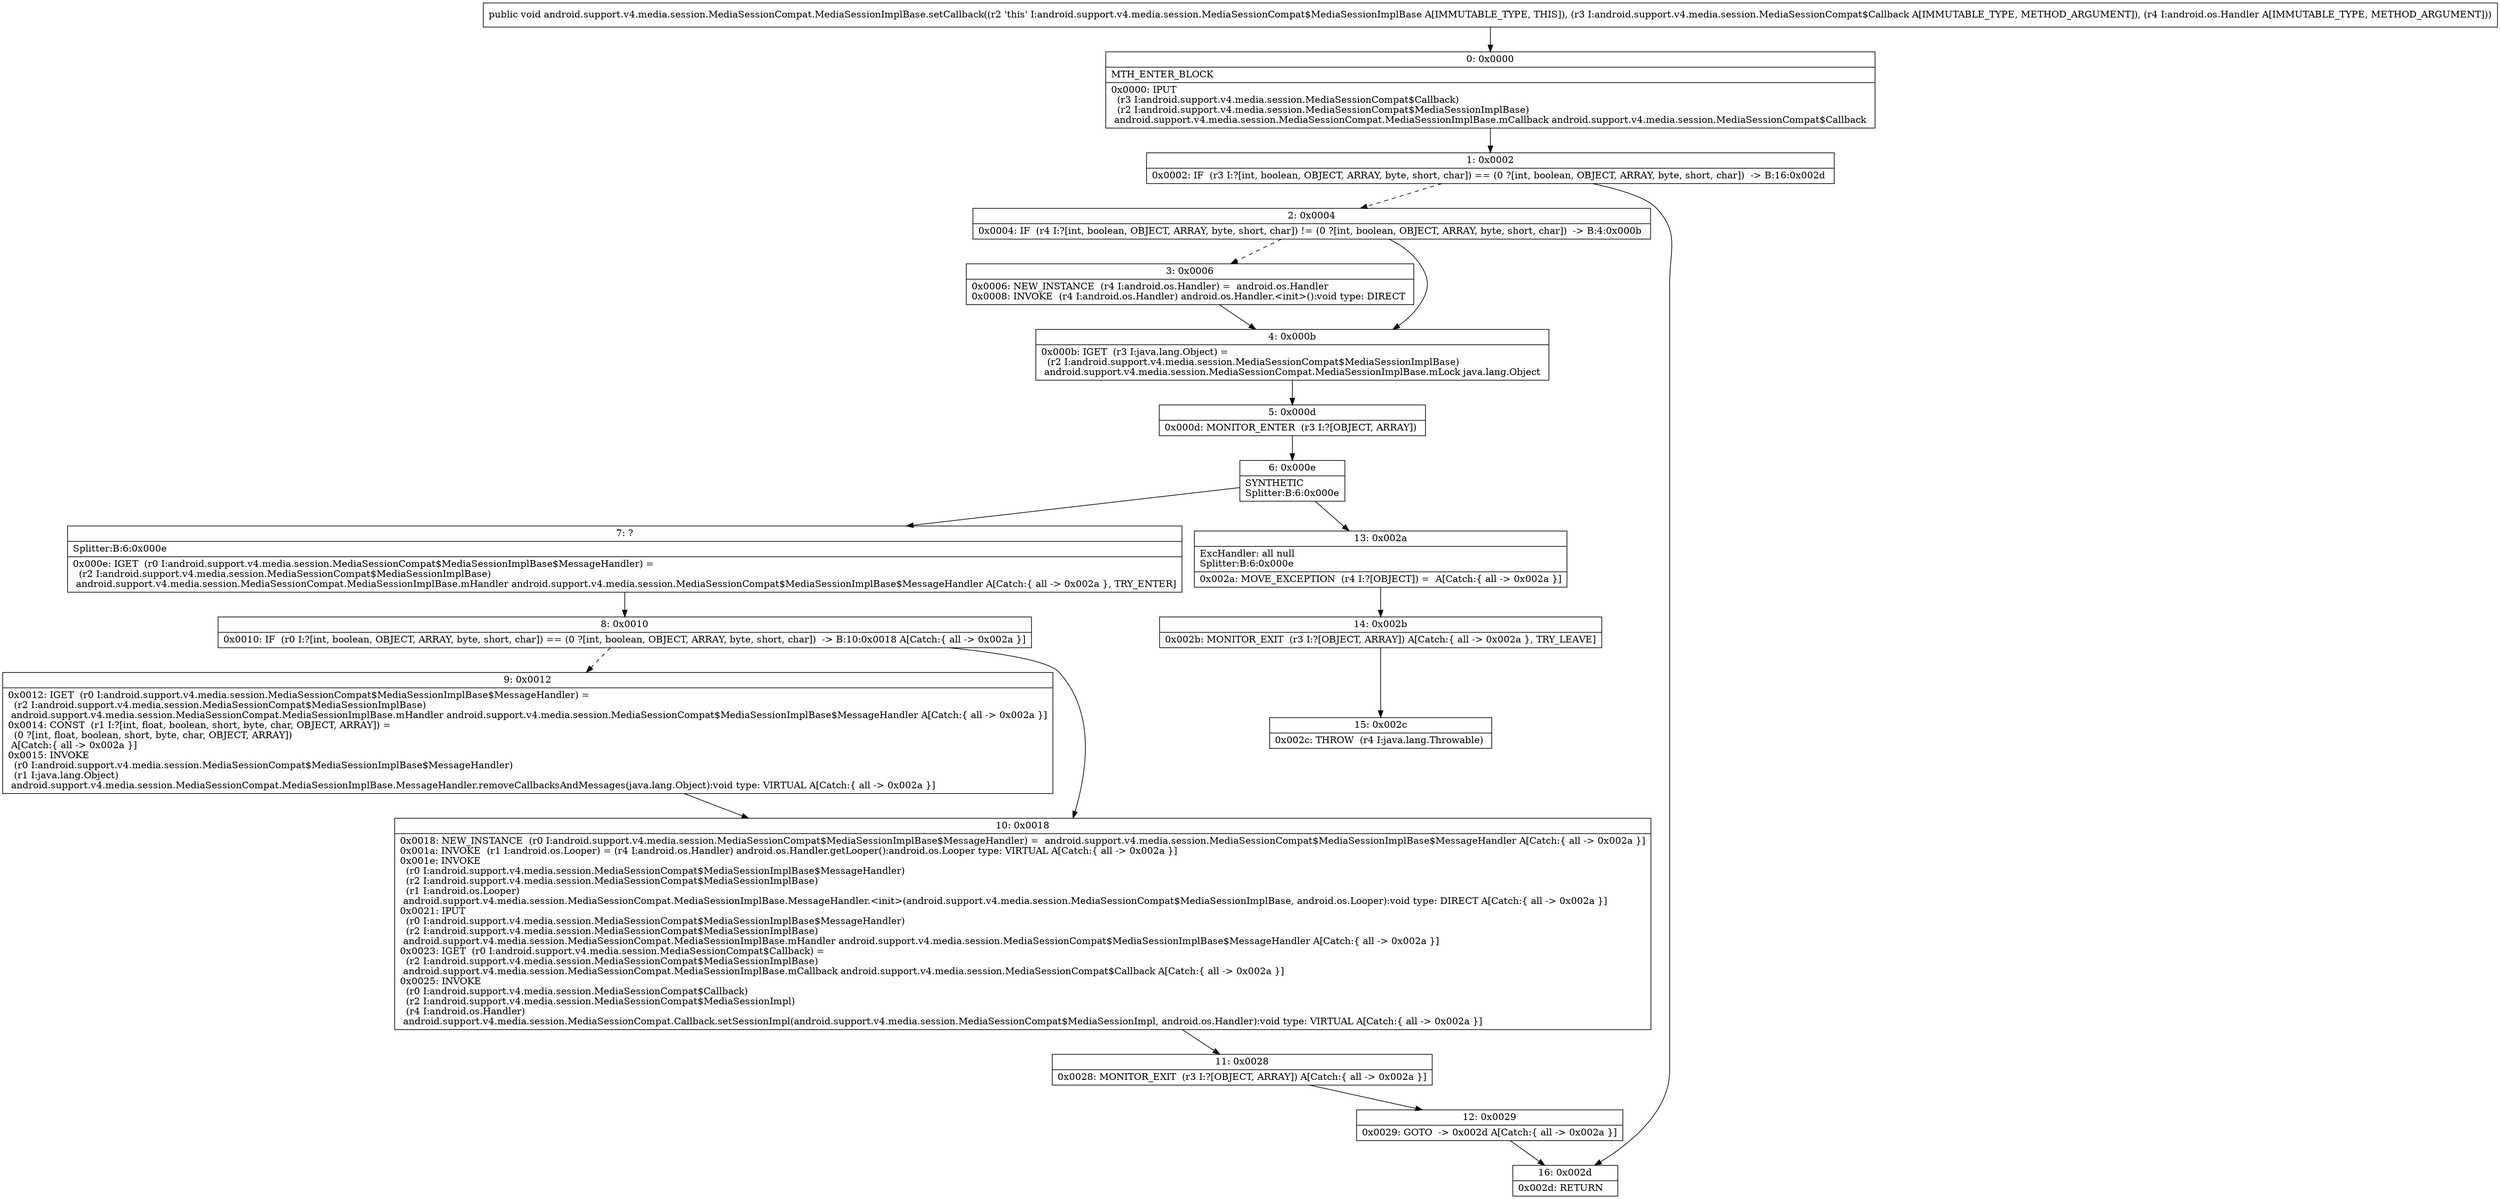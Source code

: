 digraph "CFG forandroid.support.v4.media.session.MediaSessionCompat.MediaSessionImplBase.setCallback(Landroid\/support\/v4\/media\/session\/MediaSessionCompat$Callback;Landroid\/os\/Handler;)V" {
Node_0 [shape=record,label="{0\:\ 0x0000|MTH_ENTER_BLOCK\l|0x0000: IPUT  \l  (r3 I:android.support.v4.media.session.MediaSessionCompat$Callback)\l  (r2 I:android.support.v4.media.session.MediaSessionCompat$MediaSessionImplBase)\l android.support.v4.media.session.MediaSessionCompat.MediaSessionImplBase.mCallback android.support.v4.media.session.MediaSessionCompat$Callback \l}"];
Node_1 [shape=record,label="{1\:\ 0x0002|0x0002: IF  (r3 I:?[int, boolean, OBJECT, ARRAY, byte, short, char]) == (0 ?[int, boolean, OBJECT, ARRAY, byte, short, char])  \-\> B:16:0x002d \l}"];
Node_2 [shape=record,label="{2\:\ 0x0004|0x0004: IF  (r4 I:?[int, boolean, OBJECT, ARRAY, byte, short, char]) != (0 ?[int, boolean, OBJECT, ARRAY, byte, short, char])  \-\> B:4:0x000b \l}"];
Node_3 [shape=record,label="{3\:\ 0x0006|0x0006: NEW_INSTANCE  (r4 I:android.os.Handler) =  android.os.Handler \l0x0008: INVOKE  (r4 I:android.os.Handler) android.os.Handler.\<init\>():void type: DIRECT \l}"];
Node_4 [shape=record,label="{4\:\ 0x000b|0x000b: IGET  (r3 I:java.lang.Object) = \l  (r2 I:android.support.v4.media.session.MediaSessionCompat$MediaSessionImplBase)\l android.support.v4.media.session.MediaSessionCompat.MediaSessionImplBase.mLock java.lang.Object \l}"];
Node_5 [shape=record,label="{5\:\ 0x000d|0x000d: MONITOR_ENTER  (r3 I:?[OBJECT, ARRAY]) \l}"];
Node_6 [shape=record,label="{6\:\ 0x000e|SYNTHETIC\lSplitter:B:6:0x000e\l}"];
Node_7 [shape=record,label="{7\:\ ?|Splitter:B:6:0x000e\l|0x000e: IGET  (r0 I:android.support.v4.media.session.MediaSessionCompat$MediaSessionImplBase$MessageHandler) = \l  (r2 I:android.support.v4.media.session.MediaSessionCompat$MediaSessionImplBase)\l android.support.v4.media.session.MediaSessionCompat.MediaSessionImplBase.mHandler android.support.v4.media.session.MediaSessionCompat$MediaSessionImplBase$MessageHandler A[Catch:\{ all \-\> 0x002a \}, TRY_ENTER]\l}"];
Node_8 [shape=record,label="{8\:\ 0x0010|0x0010: IF  (r0 I:?[int, boolean, OBJECT, ARRAY, byte, short, char]) == (0 ?[int, boolean, OBJECT, ARRAY, byte, short, char])  \-\> B:10:0x0018 A[Catch:\{ all \-\> 0x002a \}]\l}"];
Node_9 [shape=record,label="{9\:\ 0x0012|0x0012: IGET  (r0 I:android.support.v4.media.session.MediaSessionCompat$MediaSessionImplBase$MessageHandler) = \l  (r2 I:android.support.v4.media.session.MediaSessionCompat$MediaSessionImplBase)\l android.support.v4.media.session.MediaSessionCompat.MediaSessionImplBase.mHandler android.support.v4.media.session.MediaSessionCompat$MediaSessionImplBase$MessageHandler A[Catch:\{ all \-\> 0x002a \}]\l0x0014: CONST  (r1 I:?[int, float, boolean, short, byte, char, OBJECT, ARRAY]) = \l  (0 ?[int, float, boolean, short, byte, char, OBJECT, ARRAY])\l A[Catch:\{ all \-\> 0x002a \}]\l0x0015: INVOKE  \l  (r0 I:android.support.v4.media.session.MediaSessionCompat$MediaSessionImplBase$MessageHandler)\l  (r1 I:java.lang.Object)\l android.support.v4.media.session.MediaSessionCompat.MediaSessionImplBase.MessageHandler.removeCallbacksAndMessages(java.lang.Object):void type: VIRTUAL A[Catch:\{ all \-\> 0x002a \}]\l}"];
Node_10 [shape=record,label="{10\:\ 0x0018|0x0018: NEW_INSTANCE  (r0 I:android.support.v4.media.session.MediaSessionCompat$MediaSessionImplBase$MessageHandler) =  android.support.v4.media.session.MediaSessionCompat$MediaSessionImplBase$MessageHandler A[Catch:\{ all \-\> 0x002a \}]\l0x001a: INVOKE  (r1 I:android.os.Looper) = (r4 I:android.os.Handler) android.os.Handler.getLooper():android.os.Looper type: VIRTUAL A[Catch:\{ all \-\> 0x002a \}]\l0x001e: INVOKE  \l  (r0 I:android.support.v4.media.session.MediaSessionCompat$MediaSessionImplBase$MessageHandler)\l  (r2 I:android.support.v4.media.session.MediaSessionCompat$MediaSessionImplBase)\l  (r1 I:android.os.Looper)\l android.support.v4.media.session.MediaSessionCompat.MediaSessionImplBase.MessageHandler.\<init\>(android.support.v4.media.session.MediaSessionCompat$MediaSessionImplBase, android.os.Looper):void type: DIRECT A[Catch:\{ all \-\> 0x002a \}]\l0x0021: IPUT  \l  (r0 I:android.support.v4.media.session.MediaSessionCompat$MediaSessionImplBase$MessageHandler)\l  (r2 I:android.support.v4.media.session.MediaSessionCompat$MediaSessionImplBase)\l android.support.v4.media.session.MediaSessionCompat.MediaSessionImplBase.mHandler android.support.v4.media.session.MediaSessionCompat$MediaSessionImplBase$MessageHandler A[Catch:\{ all \-\> 0x002a \}]\l0x0023: IGET  (r0 I:android.support.v4.media.session.MediaSessionCompat$Callback) = \l  (r2 I:android.support.v4.media.session.MediaSessionCompat$MediaSessionImplBase)\l android.support.v4.media.session.MediaSessionCompat.MediaSessionImplBase.mCallback android.support.v4.media.session.MediaSessionCompat$Callback A[Catch:\{ all \-\> 0x002a \}]\l0x0025: INVOKE  \l  (r0 I:android.support.v4.media.session.MediaSessionCompat$Callback)\l  (r2 I:android.support.v4.media.session.MediaSessionCompat$MediaSessionImpl)\l  (r4 I:android.os.Handler)\l android.support.v4.media.session.MediaSessionCompat.Callback.setSessionImpl(android.support.v4.media.session.MediaSessionCompat$MediaSessionImpl, android.os.Handler):void type: VIRTUAL A[Catch:\{ all \-\> 0x002a \}]\l}"];
Node_11 [shape=record,label="{11\:\ 0x0028|0x0028: MONITOR_EXIT  (r3 I:?[OBJECT, ARRAY]) A[Catch:\{ all \-\> 0x002a \}]\l}"];
Node_12 [shape=record,label="{12\:\ 0x0029|0x0029: GOTO  \-\> 0x002d A[Catch:\{ all \-\> 0x002a \}]\l}"];
Node_13 [shape=record,label="{13\:\ 0x002a|ExcHandler: all null\lSplitter:B:6:0x000e\l|0x002a: MOVE_EXCEPTION  (r4 I:?[OBJECT]) =  A[Catch:\{ all \-\> 0x002a \}]\l}"];
Node_14 [shape=record,label="{14\:\ 0x002b|0x002b: MONITOR_EXIT  (r3 I:?[OBJECT, ARRAY]) A[Catch:\{ all \-\> 0x002a \}, TRY_LEAVE]\l}"];
Node_15 [shape=record,label="{15\:\ 0x002c|0x002c: THROW  (r4 I:java.lang.Throwable) \l}"];
Node_16 [shape=record,label="{16\:\ 0x002d|0x002d: RETURN   \l}"];
MethodNode[shape=record,label="{public void android.support.v4.media.session.MediaSessionCompat.MediaSessionImplBase.setCallback((r2 'this' I:android.support.v4.media.session.MediaSessionCompat$MediaSessionImplBase A[IMMUTABLE_TYPE, THIS]), (r3 I:android.support.v4.media.session.MediaSessionCompat$Callback A[IMMUTABLE_TYPE, METHOD_ARGUMENT]), (r4 I:android.os.Handler A[IMMUTABLE_TYPE, METHOD_ARGUMENT])) }"];
MethodNode -> Node_0;
Node_0 -> Node_1;
Node_1 -> Node_2[style=dashed];
Node_1 -> Node_16;
Node_2 -> Node_3[style=dashed];
Node_2 -> Node_4;
Node_3 -> Node_4;
Node_4 -> Node_5;
Node_5 -> Node_6;
Node_6 -> Node_7;
Node_6 -> Node_13;
Node_7 -> Node_8;
Node_8 -> Node_9[style=dashed];
Node_8 -> Node_10;
Node_9 -> Node_10;
Node_10 -> Node_11;
Node_11 -> Node_12;
Node_12 -> Node_16;
Node_13 -> Node_14;
Node_14 -> Node_15;
}

